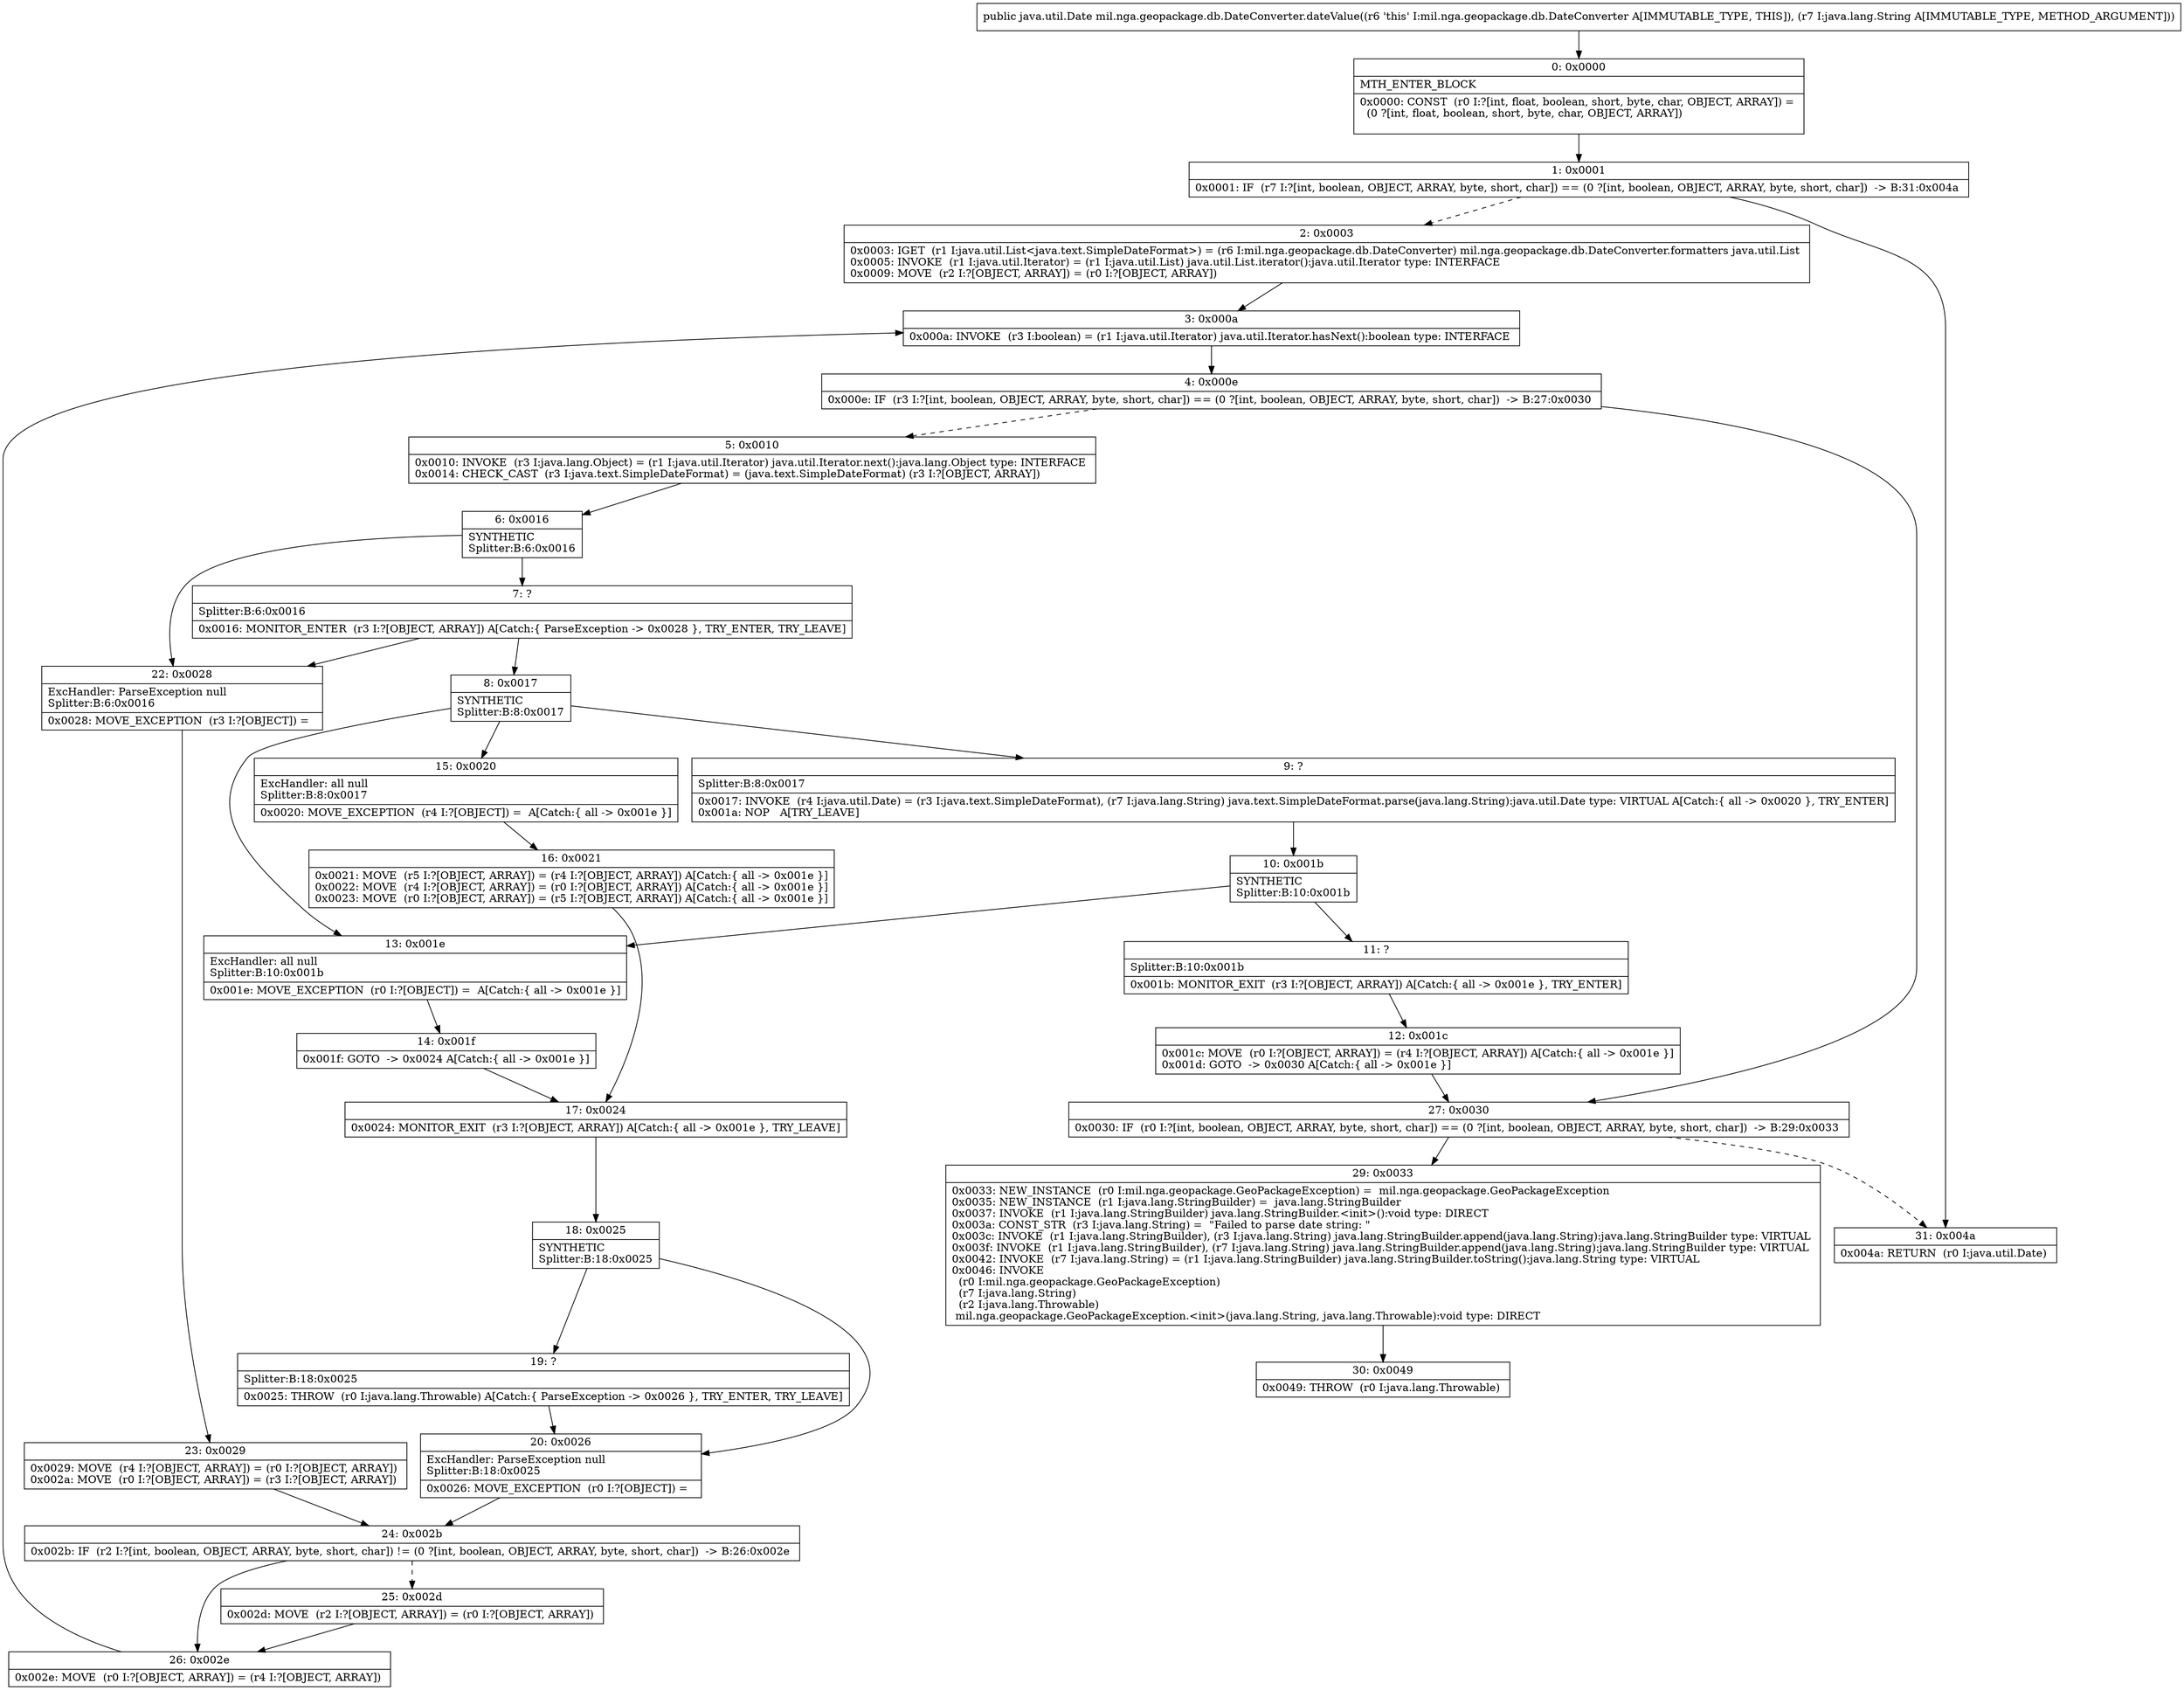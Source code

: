 digraph "CFG formil.nga.geopackage.db.DateConverter.dateValue(Ljava\/lang\/String;)Ljava\/util\/Date;" {
Node_0 [shape=record,label="{0\:\ 0x0000|MTH_ENTER_BLOCK\l|0x0000: CONST  (r0 I:?[int, float, boolean, short, byte, char, OBJECT, ARRAY]) = \l  (0 ?[int, float, boolean, short, byte, char, OBJECT, ARRAY])\l \l}"];
Node_1 [shape=record,label="{1\:\ 0x0001|0x0001: IF  (r7 I:?[int, boolean, OBJECT, ARRAY, byte, short, char]) == (0 ?[int, boolean, OBJECT, ARRAY, byte, short, char])  \-\> B:31:0x004a \l}"];
Node_2 [shape=record,label="{2\:\ 0x0003|0x0003: IGET  (r1 I:java.util.List\<java.text.SimpleDateFormat\>) = (r6 I:mil.nga.geopackage.db.DateConverter) mil.nga.geopackage.db.DateConverter.formatters java.util.List \l0x0005: INVOKE  (r1 I:java.util.Iterator) = (r1 I:java.util.List) java.util.List.iterator():java.util.Iterator type: INTERFACE \l0x0009: MOVE  (r2 I:?[OBJECT, ARRAY]) = (r0 I:?[OBJECT, ARRAY]) \l}"];
Node_3 [shape=record,label="{3\:\ 0x000a|0x000a: INVOKE  (r3 I:boolean) = (r1 I:java.util.Iterator) java.util.Iterator.hasNext():boolean type: INTERFACE \l}"];
Node_4 [shape=record,label="{4\:\ 0x000e|0x000e: IF  (r3 I:?[int, boolean, OBJECT, ARRAY, byte, short, char]) == (0 ?[int, boolean, OBJECT, ARRAY, byte, short, char])  \-\> B:27:0x0030 \l}"];
Node_5 [shape=record,label="{5\:\ 0x0010|0x0010: INVOKE  (r3 I:java.lang.Object) = (r1 I:java.util.Iterator) java.util.Iterator.next():java.lang.Object type: INTERFACE \l0x0014: CHECK_CAST  (r3 I:java.text.SimpleDateFormat) = (java.text.SimpleDateFormat) (r3 I:?[OBJECT, ARRAY]) \l}"];
Node_6 [shape=record,label="{6\:\ 0x0016|SYNTHETIC\lSplitter:B:6:0x0016\l}"];
Node_7 [shape=record,label="{7\:\ ?|Splitter:B:6:0x0016\l|0x0016: MONITOR_ENTER  (r3 I:?[OBJECT, ARRAY]) A[Catch:\{ ParseException \-\> 0x0028 \}, TRY_ENTER, TRY_LEAVE]\l}"];
Node_8 [shape=record,label="{8\:\ 0x0017|SYNTHETIC\lSplitter:B:8:0x0017\l}"];
Node_9 [shape=record,label="{9\:\ ?|Splitter:B:8:0x0017\l|0x0017: INVOKE  (r4 I:java.util.Date) = (r3 I:java.text.SimpleDateFormat), (r7 I:java.lang.String) java.text.SimpleDateFormat.parse(java.lang.String):java.util.Date type: VIRTUAL A[Catch:\{ all \-\> 0x0020 \}, TRY_ENTER]\l0x001a: NOP   A[TRY_LEAVE]\l}"];
Node_10 [shape=record,label="{10\:\ 0x001b|SYNTHETIC\lSplitter:B:10:0x001b\l}"];
Node_11 [shape=record,label="{11\:\ ?|Splitter:B:10:0x001b\l|0x001b: MONITOR_EXIT  (r3 I:?[OBJECT, ARRAY]) A[Catch:\{ all \-\> 0x001e \}, TRY_ENTER]\l}"];
Node_12 [shape=record,label="{12\:\ 0x001c|0x001c: MOVE  (r0 I:?[OBJECT, ARRAY]) = (r4 I:?[OBJECT, ARRAY]) A[Catch:\{ all \-\> 0x001e \}]\l0x001d: GOTO  \-\> 0x0030 A[Catch:\{ all \-\> 0x001e \}]\l}"];
Node_13 [shape=record,label="{13\:\ 0x001e|ExcHandler: all null\lSplitter:B:10:0x001b\l|0x001e: MOVE_EXCEPTION  (r0 I:?[OBJECT]) =  A[Catch:\{ all \-\> 0x001e \}]\l}"];
Node_14 [shape=record,label="{14\:\ 0x001f|0x001f: GOTO  \-\> 0x0024 A[Catch:\{ all \-\> 0x001e \}]\l}"];
Node_15 [shape=record,label="{15\:\ 0x0020|ExcHandler: all null\lSplitter:B:8:0x0017\l|0x0020: MOVE_EXCEPTION  (r4 I:?[OBJECT]) =  A[Catch:\{ all \-\> 0x001e \}]\l}"];
Node_16 [shape=record,label="{16\:\ 0x0021|0x0021: MOVE  (r5 I:?[OBJECT, ARRAY]) = (r4 I:?[OBJECT, ARRAY]) A[Catch:\{ all \-\> 0x001e \}]\l0x0022: MOVE  (r4 I:?[OBJECT, ARRAY]) = (r0 I:?[OBJECT, ARRAY]) A[Catch:\{ all \-\> 0x001e \}]\l0x0023: MOVE  (r0 I:?[OBJECT, ARRAY]) = (r5 I:?[OBJECT, ARRAY]) A[Catch:\{ all \-\> 0x001e \}]\l}"];
Node_17 [shape=record,label="{17\:\ 0x0024|0x0024: MONITOR_EXIT  (r3 I:?[OBJECT, ARRAY]) A[Catch:\{ all \-\> 0x001e \}, TRY_LEAVE]\l}"];
Node_18 [shape=record,label="{18\:\ 0x0025|SYNTHETIC\lSplitter:B:18:0x0025\l}"];
Node_19 [shape=record,label="{19\:\ ?|Splitter:B:18:0x0025\l|0x0025: THROW  (r0 I:java.lang.Throwable) A[Catch:\{ ParseException \-\> 0x0026 \}, TRY_ENTER, TRY_LEAVE]\l}"];
Node_20 [shape=record,label="{20\:\ 0x0026|ExcHandler: ParseException null\lSplitter:B:18:0x0025\l|0x0026: MOVE_EXCEPTION  (r0 I:?[OBJECT]) =  \l}"];
Node_22 [shape=record,label="{22\:\ 0x0028|ExcHandler: ParseException null\lSplitter:B:6:0x0016\l|0x0028: MOVE_EXCEPTION  (r3 I:?[OBJECT]) =  \l}"];
Node_23 [shape=record,label="{23\:\ 0x0029|0x0029: MOVE  (r4 I:?[OBJECT, ARRAY]) = (r0 I:?[OBJECT, ARRAY]) \l0x002a: MOVE  (r0 I:?[OBJECT, ARRAY]) = (r3 I:?[OBJECT, ARRAY]) \l}"];
Node_24 [shape=record,label="{24\:\ 0x002b|0x002b: IF  (r2 I:?[int, boolean, OBJECT, ARRAY, byte, short, char]) != (0 ?[int, boolean, OBJECT, ARRAY, byte, short, char])  \-\> B:26:0x002e \l}"];
Node_25 [shape=record,label="{25\:\ 0x002d|0x002d: MOVE  (r2 I:?[OBJECT, ARRAY]) = (r0 I:?[OBJECT, ARRAY]) \l}"];
Node_26 [shape=record,label="{26\:\ 0x002e|0x002e: MOVE  (r0 I:?[OBJECT, ARRAY]) = (r4 I:?[OBJECT, ARRAY]) \l}"];
Node_27 [shape=record,label="{27\:\ 0x0030|0x0030: IF  (r0 I:?[int, boolean, OBJECT, ARRAY, byte, short, char]) == (0 ?[int, boolean, OBJECT, ARRAY, byte, short, char])  \-\> B:29:0x0033 \l}"];
Node_29 [shape=record,label="{29\:\ 0x0033|0x0033: NEW_INSTANCE  (r0 I:mil.nga.geopackage.GeoPackageException) =  mil.nga.geopackage.GeoPackageException \l0x0035: NEW_INSTANCE  (r1 I:java.lang.StringBuilder) =  java.lang.StringBuilder \l0x0037: INVOKE  (r1 I:java.lang.StringBuilder) java.lang.StringBuilder.\<init\>():void type: DIRECT \l0x003a: CONST_STR  (r3 I:java.lang.String) =  \"Failed to parse date string: \" \l0x003c: INVOKE  (r1 I:java.lang.StringBuilder), (r3 I:java.lang.String) java.lang.StringBuilder.append(java.lang.String):java.lang.StringBuilder type: VIRTUAL \l0x003f: INVOKE  (r1 I:java.lang.StringBuilder), (r7 I:java.lang.String) java.lang.StringBuilder.append(java.lang.String):java.lang.StringBuilder type: VIRTUAL \l0x0042: INVOKE  (r7 I:java.lang.String) = (r1 I:java.lang.StringBuilder) java.lang.StringBuilder.toString():java.lang.String type: VIRTUAL \l0x0046: INVOKE  \l  (r0 I:mil.nga.geopackage.GeoPackageException)\l  (r7 I:java.lang.String)\l  (r2 I:java.lang.Throwable)\l mil.nga.geopackage.GeoPackageException.\<init\>(java.lang.String, java.lang.Throwable):void type: DIRECT \l}"];
Node_30 [shape=record,label="{30\:\ 0x0049|0x0049: THROW  (r0 I:java.lang.Throwable) \l}"];
Node_31 [shape=record,label="{31\:\ 0x004a|0x004a: RETURN  (r0 I:java.util.Date) \l}"];
MethodNode[shape=record,label="{public java.util.Date mil.nga.geopackage.db.DateConverter.dateValue((r6 'this' I:mil.nga.geopackage.db.DateConverter A[IMMUTABLE_TYPE, THIS]), (r7 I:java.lang.String A[IMMUTABLE_TYPE, METHOD_ARGUMENT])) }"];
MethodNode -> Node_0;
Node_0 -> Node_1;
Node_1 -> Node_2[style=dashed];
Node_1 -> Node_31;
Node_2 -> Node_3;
Node_3 -> Node_4;
Node_4 -> Node_5[style=dashed];
Node_4 -> Node_27;
Node_5 -> Node_6;
Node_6 -> Node_7;
Node_6 -> Node_22;
Node_7 -> Node_8;
Node_7 -> Node_22;
Node_8 -> Node_9;
Node_8 -> Node_15;
Node_8 -> Node_13;
Node_9 -> Node_10;
Node_10 -> Node_11;
Node_10 -> Node_13;
Node_11 -> Node_12;
Node_12 -> Node_27;
Node_13 -> Node_14;
Node_14 -> Node_17;
Node_15 -> Node_16;
Node_16 -> Node_17;
Node_17 -> Node_18;
Node_18 -> Node_19;
Node_18 -> Node_20;
Node_19 -> Node_20;
Node_20 -> Node_24;
Node_22 -> Node_23;
Node_23 -> Node_24;
Node_24 -> Node_25[style=dashed];
Node_24 -> Node_26;
Node_25 -> Node_26;
Node_26 -> Node_3;
Node_27 -> Node_29;
Node_27 -> Node_31[style=dashed];
Node_29 -> Node_30;
}

